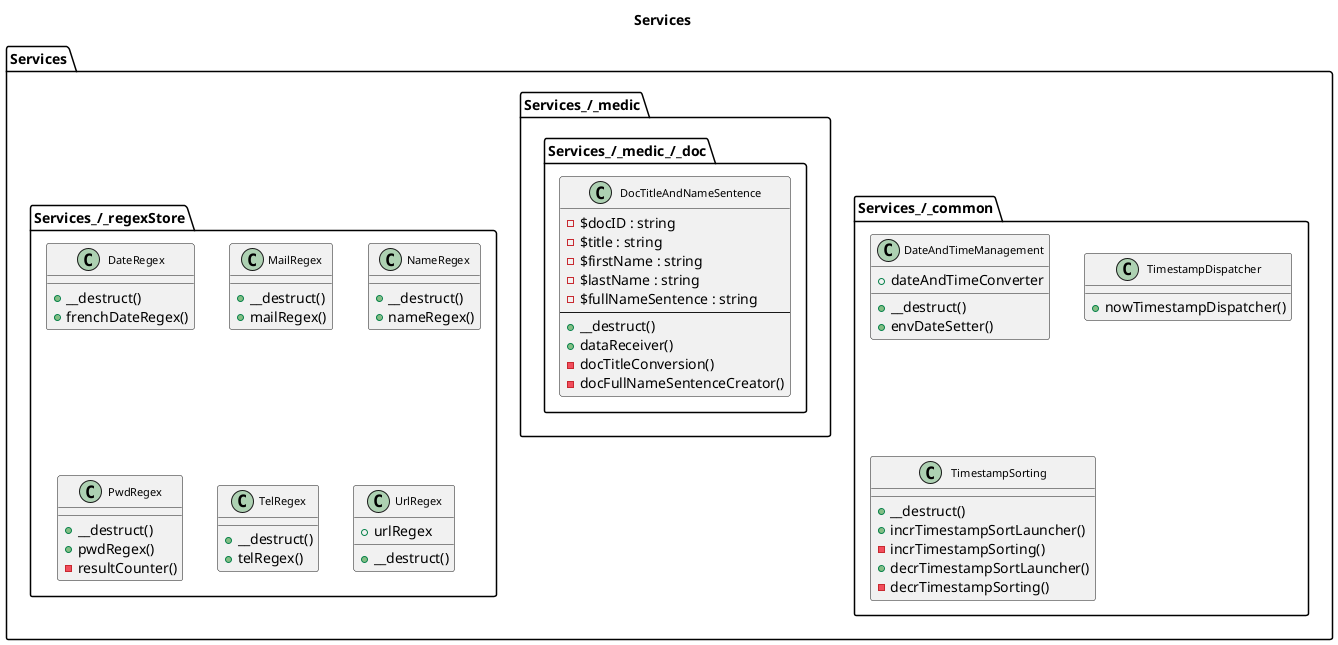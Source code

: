 @startuml
title <b>Services</b>

skinparam ClassFontSize 11
skinparam ClassFontName Verdana



package Services {
    package Services_/_common {
        class DateAndTimeManagement {
            + __destruct()
            + envDateSetter()
            + dateAndTimeConverter
        }

        class TimestampDispatcher {
            + nowTimestampDispatcher()
        }

        class TimestampSorting {
            + __destruct()
            + incrTimestampSortLauncher()
            - incrTimestampSorting()
            + decrTimestampSortLauncher()
            - decrTimestampSorting()
        }


    }

    package Services_/_medic {
        package Services_/_medic_/_doc {
            class DocTitleAndNameSentence {
                - $docID : string
                - $title : string
                - $firstName : string
                - $lastName : string
                - $fullNameSentence : string
                --
                + __destruct()
                + dataReceiver()
                - docTitleConversion()
                - docFullNameSentenceCreator()
            }
        }
    }

    package Services_/_regexStore {
        class DateRegex {
            + __destruct()
            + frenchDateRegex()
        }

        class MailRegex {
            + __destruct()
            + mailRegex()
        }

        class NameRegex {
            + __destruct()
            + nameRegex()
        }

        class PwdRegex {
            + __destruct()
            + pwdRegex()
            - resultCounter()
        }

        class TelRegex {
            + __destruct()
            + telRegex()
        }

        class UrlRegex {
            + __destruct()
            + urlRegex
        }
    }
}




@enduml